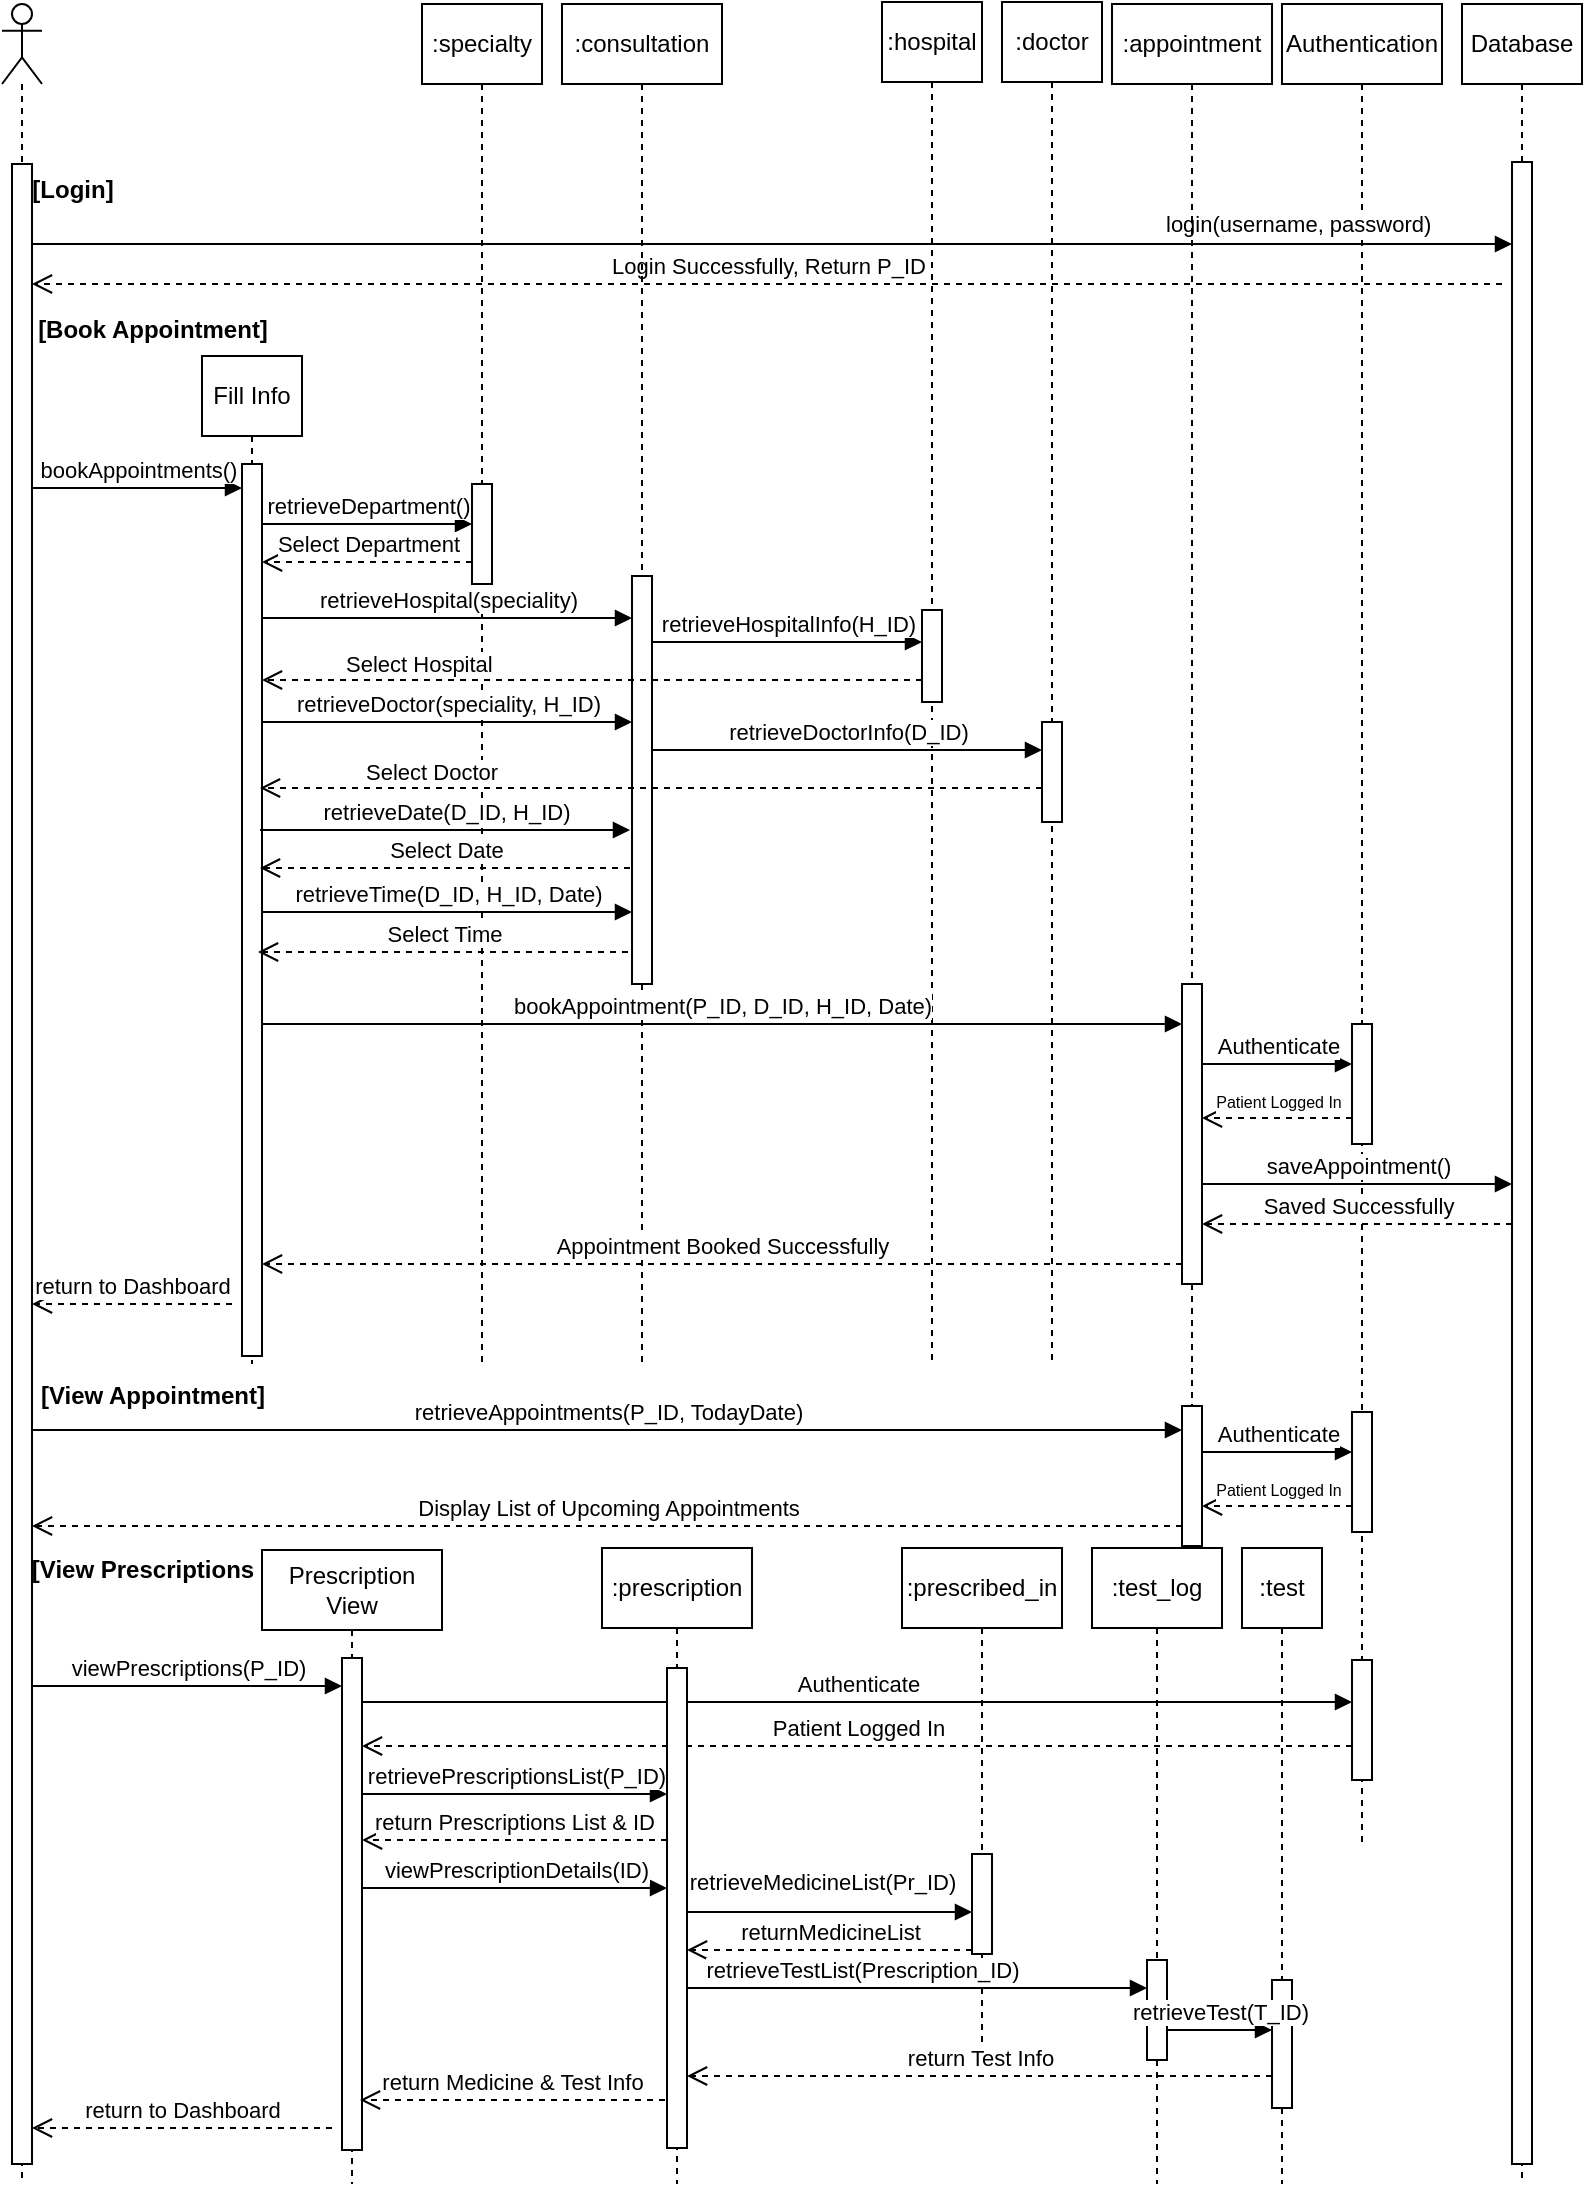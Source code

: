 <mxfile version="24.3.1" type="device">
  <diagram name="Page-1" id="2YBvvXClWsGukQMizWep">
    <mxGraphModel dx="1386" dy="797" grid="1" gridSize="10" guides="1" tooltips="1" connect="1" arrows="1" fold="1" page="1" pageScale="1" pageWidth="850" pageHeight="1100" math="0" shadow="0">
      <root>
        <mxCell id="0" />
        <mxCell id="1" parent="0" />
        <mxCell id="4TTl5-seLimv4Rh16rUn-130" value="Authenticate" style="html=1;verticalAlign=bottom;endArrow=block;curved=0;rounded=0;" parent="1" edge="1">
          <mxGeometry width="80" relative="1" as="geometry">
            <mxPoint x="230" y="859" as="sourcePoint" />
            <mxPoint x="725" y="859" as="targetPoint" />
          </mxGeometry>
        </mxCell>
        <mxCell id="4TTl5-seLimv4Rh16rUn-63" value="" style="shape=umlLifeline;perimeter=lifelinePerimeter;whiteSpace=wrap;html=1;container=1;dropTarget=0;collapsible=0;recursiveResize=0;outlineConnect=0;portConstraint=eastwest;newEdgeStyle={&quot;curved&quot;:0,&quot;rounded&quot;:0};participant=umlActor;" parent="1" vertex="1">
          <mxGeometry x="50" y="10" width="20" height="1090" as="geometry" />
        </mxCell>
        <mxCell id="4TTl5-seLimv4Rh16rUn-69" value="" style="html=1;points=[[0,0,0,0,5],[0,1,0,0,-5],[1,0,0,0,5],[1,1,0,0,-5]];perimeter=orthogonalPerimeter;outlineConnect=0;targetShapes=umlLifeline;portConstraint=eastwest;newEdgeStyle={&quot;curved&quot;:0,&quot;rounded&quot;:0};" parent="4TTl5-seLimv4Rh16rUn-63" vertex="1">
          <mxGeometry x="5" y="80" width="10" height="1000" as="geometry" />
        </mxCell>
        <mxCell id="4TTl5-seLimv4Rh16rUn-64" value="Database" style="shape=umlLifeline;perimeter=lifelinePerimeter;whiteSpace=wrap;html=1;container=1;dropTarget=0;collapsible=0;recursiveResize=0;outlineConnect=0;portConstraint=eastwest;newEdgeStyle={&quot;curved&quot;:0,&quot;rounded&quot;:0};" parent="1" vertex="1">
          <mxGeometry x="780" y="10" width="60" height="1090" as="geometry" />
        </mxCell>
        <mxCell id="4TTl5-seLimv4Rh16rUn-70" value="" style="html=1;points=[[0,0,0,0,5],[0,1,0,0,-5],[1,0,0,0,5],[1,1,0,0,-5]];perimeter=orthogonalPerimeter;outlineConnect=0;targetShapes=umlLifeline;portConstraint=eastwest;newEdgeStyle={&quot;curved&quot;:0,&quot;rounded&quot;:0};" parent="4TTl5-seLimv4Rh16rUn-64" vertex="1">
          <mxGeometry x="25" y="79" width="10" height="1001" as="geometry" />
        </mxCell>
        <mxCell id="4TTl5-seLimv4Rh16rUn-65" value="[Login]" style="text;align=center;fontStyle=1;verticalAlign=middle;spacingLeft=3;spacingRight=3;strokeColor=none;rotatable=0;points=[[0,0.5],[1,0.5]];portConstraint=eastwest;html=1;" parent="1" vertex="1">
          <mxGeometry x="60" y="90" width="50" height="26" as="geometry" />
        </mxCell>
        <mxCell id="4TTl5-seLimv4Rh16rUn-67" value="Authentication" style="shape=umlLifeline;perimeter=lifelinePerimeter;whiteSpace=wrap;html=1;container=1;dropTarget=0;collapsible=0;recursiveResize=0;outlineConnect=0;portConstraint=eastwest;newEdgeStyle={&quot;curved&quot;:0,&quot;rounded&quot;:0};" parent="1" vertex="1">
          <mxGeometry x="690" y="10" width="80" height="920" as="geometry" />
        </mxCell>
        <mxCell id="4TTl5-seLimv4Rh16rUn-102" value="" style="html=1;points=[[0,0,0,0,5],[0,1,0,0,-5],[1,0,0,0,5],[1,1,0,0,-5]];perimeter=orthogonalPerimeter;outlineConnect=0;targetShapes=umlLifeline;portConstraint=eastwest;newEdgeStyle={&quot;curved&quot;:0,&quot;rounded&quot;:0};" parent="4TTl5-seLimv4Rh16rUn-67" vertex="1">
          <mxGeometry x="35" y="510" width="10" height="60" as="geometry" />
        </mxCell>
        <mxCell id="4TTl5-seLimv4Rh16rUn-112" value="" style="html=1;points=[[0,0,0,0,5],[0,1,0,0,-5],[1,0,0,0,5],[1,1,0,0,-5]];perimeter=orthogonalPerimeter;outlineConnect=0;targetShapes=umlLifeline;portConstraint=eastwest;newEdgeStyle={&quot;curved&quot;:0,&quot;rounded&quot;:0};" parent="4TTl5-seLimv4Rh16rUn-67" vertex="1">
          <mxGeometry x="35" y="704" width="10" height="60" as="geometry" />
        </mxCell>
        <mxCell id="4TTl5-seLimv4Rh16rUn-113" value="Authenticate" style="html=1;verticalAlign=bottom;endArrow=block;curved=0;rounded=0;" parent="4TTl5-seLimv4Rh16rUn-67" target="4TTl5-seLimv4Rh16rUn-112" edge="1">
          <mxGeometry width="80" relative="1" as="geometry">
            <mxPoint x="-40" y="724" as="sourcePoint" />
            <mxPoint x="20" y="724" as="targetPoint" />
          </mxGeometry>
        </mxCell>
        <mxCell id="4TTl5-seLimv4Rh16rUn-114" value="Patient Logged In" style="html=1;verticalAlign=bottom;endArrow=open;dashed=1;endSize=8;curved=0;rounded=0;fontSize=8;" parent="4TTl5-seLimv4Rh16rUn-67" edge="1">
          <mxGeometry relative="1" as="geometry">
            <mxPoint x="35" y="751" as="sourcePoint" />
            <mxPoint x="-40" y="751" as="targetPoint" />
          </mxGeometry>
        </mxCell>
        <mxCell id="4TTl5-seLimv4Rh16rUn-129" value="" style="html=1;points=[[0,0,0,0,5],[0,1,0,0,-5],[1,0,0,0,5],[1,1,0,0,-5]];perimeter=orthogonalPerimeter;outlineConnect=0;targetShapes=umlLifeline;portConstraint=eastwest;newEdgeStyle={&quot;curved&quot;:0,&quot;rounded&quot;:0};" parent="4TTl5-seLimv4Rh16rUn-67" vertex="1">
          <mxGeometry x="35" y="828" width="10" height="60" as="geometry" />
        </mxCell>
        <mxCell id="4TTl5-seLimv4Rh16rUn-131" value="Patient Logged In" style="html=1;verticalAlign=bottom;endArrow=open;dashed=1;endSize=8;curved=0;rounded=0;fontSize=11;" parent="4TTl5-seLimv4Rh16rUn-67" edge="1">
          <mxGeometry relative="1" as="geometry">
            <mxPoint x="35" y="871" as="sourcePoint" />
            <mxPoint x="-460" y="871" as="targetPoint" />
          </mxGeometry>
        </mxCell>
        <mxCell id="4TTl5-seLimv4Rh16rUn-68" value="login(username, password)" style="html=1;verticalAlign=middle;endArrow=block;curved=0;rounded=0;labelPosition=right;verticalLabelPosition=middle;align=left;" parent="1" source="4TTl5-seLimv4Rh16rUn-69" edge="1">
          <mxGeometry x="0.527" y="10" width="80" relative="1" as="geometry">
            <mxPoint x="190" y="130" as="sourcePoint" />
            <mxPoint x="805" y="130" as="targetPoint" />
            <mxPoint as="offset" />
          </mxGeometry>
        </mxCell>
        <mxCell id="4TTl5-seLimv4Rh16rUn-71" value="Login Successfully, Return P_ID" style="html=1;verticalAlign=bottom;endArrow=open;dashed=1;endSize=8;curved=0;rounded=0;" parent="1" target="4TTl5-seLimv4Rh16rUn-69" edge="1">
          <mxGeometry relative="1" as="geometry">
            <mxPoint x="800" y="150" as="sourcePoint" />
            <mxPoint x="90" y="150" as="targetPoint" />
          </mxGeometry>
        </mxCell>
        <mxCell id="4TTl5-seLimv4Rh16rUn-72" value="[Book Appointment]" style="text;align=center;fontStyle=1;verticalAlign=middle;spacingLeft=3;spacingRight=3;strokeColor=none;rotatable=0;points=[[0,0.5],[1,0.5]];portConstraint=eastwest;html=1;" parent="1" vertex="1">
          <mxGeometry x="70" y="160" width="110" height="26" as="geometry" />
        </mxCell>
        <mxCell id="4TTl5-seLimv4Rh16rUn-73" value="Fill Info" style="shape=umlLifeline;perimeter=lifelinePerimeter;whiteSpace=wrap;html=1;container=1;dropTarget=0;collapsible=0;recursiveResize=0;outlineConnect=0;portConstraint=eastwest;newEdgeStyle={&quot;curved&quot;:0,&quot;rounded&quot;:0};" parent="1" vertex="1">
          <mxGeometry x="150" y="186" width="50" height="504" as="geometry" />
        </mxCell>
        <mxCell id="4TTl5-seLimv4Rh16rUn-74" value="" style="html=1;points=[[0,0,0,0,5],[0,1,0,0,-5],[1,0,0,0,5],[1,1,0,0,-5]];perimeter=orthogonalPerimeter;outlineConnect=0;targetShapes=umlLifeline;portConstraint=eastwest;newEdgeStyle={&quot;curved&quot;:0,&quot;rounded&quot;:0};" parent="4TTl5-seLimv4Rh16rUn-73" vertex="1">
          <mxGeometry x="20" y="54" width="10" height="446" as="geometry" />
        </mxCell>
        <mxCell id="4TTl5-seLimv4Rh16rUn-76" value="bookAppointments()" style="html=1;verticalAlign=bottom;endArrow=block;curved=0;rounded=0;" parent="1" edge="1">
          <mxGeometry width="80" relative="1" as="geometry">
            <mxPoint x="65" y="252" as="sourcePoint" />
            <mxPoint x="170" y="252" as="targetPoint" />
          </mxGeometry>
        </mxCell>
        <mxCell id="4TTl5-seLimv4Rh16rUn-77" value=":specialty" style="shape=umlLifeline;perimeter=lifelinePerimeter;whiteSpace=wrap;html=1;container=1;dropTarget=0;collapsible=0;recursiveResize=0;outlineConnect=0;portConstraint=eastwest;newEdgeStyle={&quot;curved&quot;:0,&quot;rounded&quot;:0};" parent="1" vertex="1">
          <mxGeometry x="260" y="10" width="60" height="680" as="geometry" />
        </mxCell>
        <mxCell id="4TTl5-seLimv4Rh16rUn-79" value="" style="html=1;points=[[0,0,0,0,5],[0,1,0,0,-5],[1,0,0,0,5],[1,1,0,0,-5]];perimeter=orthogonalPerimeter;outlineConnect=0;targetShapes=umlLifeline;portConstraint=eastwest;newEdgeStyle={&quot;curved&quot;:0,&quot;rounded&quot;:0};" parent="4TTl5-seLimv4Rh16rUn-77" vertex="1">
          <mxGeometry x="25" y="240" width="10" height="50" as="geometry" />
        </mxCell>
        <mxCell id="4TTl5-seLimv4Rh16rUn-78" value="retrieveDepartment()" style="html=1;verticalAlign=bottom;endArrow=block;curved=0;rounded=0;" parent="1" target="4TTl5-seLimv4Rh16rUn-79" edge="1">
          <mxGeometry width="80" relative="1" as="geometry">
            <mxPoint x="180" y="270" as="sourcePoint" />
            <mxPoint x="290" y="270" as="targetPoint" />
          </mxGeometry>
        </mxCell>
        <mxCell id="4TTl5-seLimv4Rh16rUn-80" value="Select Department" style="html=1;verticalAlign=bottom;endArrow=open;dashed=1;endSize=8;curved=0;rounded=0;" parent="1" edge="1">
          <mxGeometry relative="1" as="geometry">
            <mxPoint x="285" y="289" as="sourcePoint" />
            <mxPoint x="180" y="289" as="targetPoint" />
          </mxGeometry>
        </mxCell>
        <mxCell id="4TTl5-seLimv4Rh16rUn-81" value=":consultation" style="shape=umlLifeline;perimeter=lifelinePerimeter;whiteSpace=wrap;html=1;container=1;dropTarget=0;collapsible=0;recursiveResize=0;outlineConnect=0;portConstraint=eastwest;newEdgeStyle={&quot;curved&quot;:0,&quot;rounded&quot;:0};" parent="1" vertex="1">
          <mxGeometry x="330" y="10" width="80" height="680" as="geometry" />
        </mxCell>
        <mxCell id="4TTl5-seLimv4Rh16rUn-83" value="" style="html=1;points=[[0,0,0,0,5],[0,1,0,0,-5],[1,0,0,0,5],[1,1,0,0,-5]];perimeter=orthogonalPerimeter;outlineConnect=0;targetShapes=umlLifeline;portConstraint=eastwest;newEdgeStyle={&quot;curved&quot;:0,&quot;rounded&quot;:0};" parent="4TTl5-seLimv4Rh16rUn-81" vertex="1">
          <mxGeometry x="35" y="286" width="10" height="204" as="geometry" />
        </mxCell>
        <mxCell id="4TTl5-seLimv4Rh16rUn-82" value="retrieveHospital(speciality)" style="html=1;verticalAlign=bottom;endArrow=block;curved=0;rounded=0;" parent="1" edge="1">
          <mxGeometry width="80" relative="1" as="geometry">
            <mxPoint x="180" y="317" as="sourcePoint" />
            <mxPoint x="365" y="317" as="targetPoint" />
          </mxGeometry>
        </mxCell>
        <mxCell id="4TTl5-seLimv4Rh16rUn-84" value="Select Hospital" style="html=1;verticalAlign=middle;endArrow=open;dashed=1;endSize=8;curved=0;rounded=0;labelPosition=right;verticalLabelPosition=middle;align=left;" parent="1" edge="1">
          <mxGeometry x="0.758" y="-8" relative="1" as="geometry">
            <mxPoint x="510" y="348" as="sourcePoint" />
            <mxPoint x="180" y="348" as="targetPoint" />
            <mxPoint as="offset" />
          </mxGeometry>
        </mxCell>
        <mxCell id="4TTl5-seLimv4Rh16rUn-85" value="retrieveDoctor(speciality, H_ID)" style="html=1;verticalAlign=bottom;endArrow=block;curved=0;rounded=0;" parent="1" edge="1">
          <mxGeometry width="80" relative="1" as="geometry">
            <mxPoint x="180" y="369" as="sourcePoint" />
            <mxPoint x="365" y="369" as="targetPoint" />
          </mxGeometry>
        </mxCell>
        <mxCell id="4TTl5-seLimv4Rh16rUn-86" value="Select Doctor" style="html=1;verticalAlign=middle;endArrow=open;dashed=1;endSize=8;curved=0;rounded=0;labelPosition=right;verticalLabelPosition=middle;align=left;" parent="1" source="4TTl5-seLimv4Rh16rUn-94" edge="1">
          <mxGeometry x="0.739" y="-8" relative="1" as="geometry">
            <mxPoint x="364" y="402" as="sourcePoint" />
            <mxPoint x="179" y="402" as="targetPoint" />
            <mxPoint as="offset" />
          </mxGeometry>
        </mxCell>
        <mxCell id="4TTl5-seLimv4Rh16rUn-87" value="retrieveDate(D_ID, H_ID)" style="html=1;verticalAlign=bottom;endArrow=block;curved=0;rounded=0;" parent="1" edge="1">
          <mxGeometry width="80" relative="1" as="geometry">
            <mxPoint x="179" y="423" as="sourcePoint" />
            <mxPoint x="364" y="423" as="targetPoint" />
          </mxGeometry>
        </mxCell>
        <mxCell id="4TTl5-seLimv4Rh16rUn-88" value="Select Date" style="html=1;verticalAlign=bottom;endArrow=open;dashed=1;endSize=8;curved=0;rounded=0;" parent="1" edge="1">
          <mxGeometry relative="1" as="geometry">
            <mxPoint x="364" y="442" as="sourcePoint" />
            <mxPoint x="179" y="442" as="targetPoint" />
          </mxGeometry>
        </mxCell>
        <mxCell id="4TTl5-seLimv4Rh16rUn-89" value=":hospital" style="shape=umlLifeline;perimeter=lifelinePerimeter;whiteSpace=wrap;html=1;container=1;dropTarget=0;collapsible=0;recursiveResize=0;outlineConnect=0;portConstraint=eastwest;newEdgeStyle={&quot;curved&quot;:0,&quot;rounded&quot;:0};" parent="1" vertex="1">
          <mxGeometry x="490" y="9" width="50" height="681" as="geometry" />
        </mxCell>
        <mxCell id="4TTl5-seLimv4Rh16rUn-91" value="" style="html=1;points=[[0,0,0,0,5],[0,1,0,0,-5],[1,0,0,0,5],[1,1,0,0,-5]];perimeter=orthogonalPerimeter;outlineConnect=0;targetShapes=umlLifeline;portConstraint=eastwest;newEdgeStyle={&quot;curved&quot;:0,&quot;rounded&quot;:0};" parent="4TTl5-seLimv4Rh16rUn-89" vertex="1">
          <mxGeometry x="20" y="304" width="10" height="46" as="geometry" />
        </mxCell>
        <mxCell id="4TTl5-seLimv4Rh16rUn-90" value="retrieveHospitalInfo(H_ID)" style="html=1;verticalAlign=bottom;endArrow=block;curved=0;rounded=0;" parent="1" edge="1">
          <mxGeometry width="80" relative="1" as="geometry">
            <mxPoint x="375" y="329" as="sourcePoint" />
            <mxPoint x="510" y="329" as="targetPoint" />
          </mxGeometry>
        </mxCell>
        <mxCell id="4TTl5-seLimv4Rh16rUn-92" value=":doctor" style="shape=umlLifeline;perimeter=lifelinePerimeter;whiteSpace=wrap;html=1;container=1;dropTarget=0;collapsible=0;recursiveResize=0;outlineConnect=0;portConstraint=eastwest;newEdgeStyle={&quot;curved&quot;:0,&quot;rounded&quot;:0};" parent="1" vertex="1">
          <mxGeometry x="550" y="9" width="50" height="681" as="geometry" />
        </mxCell>
        <mxCell id="4TTl5-seLimv4Rh16rUn-94" value="" style="html=1;points=[[0,0,0,0,5],[0,1,0,0,-5],[1,0,0,0,5],[1,1,0,0,-5]];perimeter=orthogonalPerimeter;outlineConnect=0;targetShapes=umlLifeline;portConstraint=eastwest;newEdgeStyle={&quot;curved&quot;:0,&quot;rounded&quot;:0};" parent="4TTl5-seLimv4Rh16rUn-92" vertex="1">
          <mxGeometry x="20" y="360" width="10" height="50" as="geometry" />
        </mxCell>
        <mxCell id="4TTl5-seLimv4Rh16rUn-93" value="retrieveDoctorInfo(D_ID)" style="html=1;verticalAlign=bottom;endArrow=block;curved=0;rounded=0;" parent="1" target="4TTl5-seLimv4Rh16rUn-94" edge="1">
          <mxGeometry width="80" relative="1" as="geometry">
            <mxPoint x="375" y="383" as="sourcePoint" />
            <mxPoint x="510" y="383" as="targetPoint" />
          </mxGeometry>
        </mxCell>
        <mxCell id="4TTl5-seLimv4Rh16rUn-95" value="retrieveTime(D_ID, H_ID, Date)" style="html=1;verticalAlign=bottom;endArrow=block;curved=0;rounded=0;" parent="1" edge="1">
          <mxGeometry width="80" relative="1" as="geometry">
            <mxPoint x="180" y="464" as="sourcePoint" />
            <mxPoint x="365" y="464" as="targetPoint" />
          </mxGeometry>
        </mxCell>
        <mxCell id="4TTl5-seLimv4Rh16rUn-96" value="Select Time" style="html=1;verticalAlign=bottom;endArrow=open;dashed=1;endSize=8;curved=0;rounded=0;" parent="1" edge="1">
          <mxGeometry relative="1" as="geometry">
            <mxPoint x="363" y="484" as="sourcePoint" />
            <mxPoint x="178" y="484" as="targetPoint" />
          </mxGeometry>
        </mxCell>
        <mxCell id="4TTl5-seLimv4Rh16rUn-97" value=":appointment" style="shape=umlLifeline;perimeter=lifelinePerimeter;whiteSpace=wrap;html=1;container=1;dropTarget=0;collapsible=0;recursiveResize=0;outlineConnect=0;portConstraint=eastwest;newEdgeStyle={&quot;curved&quot;:0,&quot;rounded&quot;:0};" parent="1" vertex="1">
          <mxGeometry x="605" y="10" width="80" height="790" as="geometry" />
        </mxCell>
        <mxCell id="4TTl5-seLimv4Rh16rUn-98" value="" style="html=1;points=[[0,0,0,0,5],[0,1,0,0,-5],[1,0,0,0,5],[1,1,0,0,-5]];perimeter=orthogonalPerimeter;outlineConnect=0;targetShapes=umlLifeline;portConstraint=eastwest;newEdgeStyle={&quot;curved&quot;:0,&quot;rounded&quot;:0};" parent="4TTl5-seLimv4Rh16rUn-97" vertex="1">
          <mxGeometry x="35" y="490" width="10" height="150" as="geometry" />
        </mxCell>
        <mxCell id="4TTl5-seLimv4Rh16rUn-111" value="" style="html=1;points=[[0,0,0,0,5],[0,1,0,0,-5],[1,0,0,0,5],[1,1,0,0,-5]];perimeter=orthogonalPerimeter;outlineConnect=0;targetShapes=umlLifeline;portConstraint=eastwest;newEdgeStyle={&quot;curved&quot;:0,&quot;rounded&quot;:0};" parent="4TTl5-seLimv4Rh16rUn-97" vertex="1">
          <mxGeometry x="35" y="701" width="10" height="70" as="geometry" />
        </mxCell>
        <mxCell id="4TTl5-seLimv4Rh16rUn-99" value="bookAppointment(P_ID, D_ID, H_ID, Date)" style="html=1;verticalAlign=bottom;endArrow=block;curved=0;rounded=0;" parent="1" target="4TTl5-seLimv4Rh16rUn-98" edge="1">
          <mxGeometry width="80" relative="1" as="geometry">
            <mxPoint x="180" y="520" as="sourcePoint" />
            <mxPoint x="310" y="520" as="targetPoint" />
          </mxGeometry>
        </mxCell>
        <mxCell id="4TTl5-seLimv4Rh16rUn-101" value="Authenticate" style="html=1;verticalAlign=bottom;endArrow=block;curved=0;rounded=0;" parent="1" target="4TTl5-seLimv4Rh16rUn-102" edge="1">
          <mxGeometry width="80" relative="1" as="geometry">
            <mxPoint x="650" y="540" as="sourcePoint" />
            <mxPoint x="710" y="540" as="targetPoint" />
          </mxGeometry>
        </mxCell>
        <mxCell id="4TTl5-seLimv4Rh16rUn-103" value="Patient Logged In" style="html=1;verticalAlign=bottom;endArrow=open;dashed=1;endSize=8;curved=0;rounded=0;fontSize=8;" parent="1" edge="1">
          <mxGeometry relative="1" as="geometry">
            <mxPoint x="725" y="567" as="sourcePoint" />
            <mxPoint x="650" y="567" as="targetPoint" />
          </mxGeometry>
        </mxCell>
        <mxCell id="4TTl5-seLimv4Rh16rUn-104" value="saveAppointment()" style="html=1;verticalAlign=bottom;endArrow=block;curved=0;rounded=0;" parent="1" target="4TTl5-seLimv4Rh16rUn-70" edge="1">
          <mxGeometry width="80" relative="1" as="geometry">
            <mxPoint x="650" y="600" as="sourcePoint" />
            <mxPoint x="730" y="600" as="targetPoint" />
          </mxGeometry>
        </mxCell>
        <mxCell id="4TTl5-seLimv4Rh16rUn-105" value="Saved Successfully" style="html=1;verticalAlign=bottom;endArrow=open;dashed=1;endSize=8;curved=0;rounded=0;" parent="1" source="4TTl5-seLimv4Rh16rUn-70" edge="1">
          <mxGeometry relative="1" as="geometry">
            <mxPoint x="730" y="620" as="sourcePoint" />
            <mxPoint x="650" y="620" as="targetPoint" />
          </mxGeometry>
        </mxCell>
        <mxCell id="4TTl5-seLimv4Rh16rUn-107" value="Appointment Booked Successfully" style="html=1;verticalAlign=bottom;endArrow=open;dashed=1;endSize=8;curved=0;rounded=0;" parent="1" edge="1">
          <mxGeometry relative="1" as="geometry">
            <mxPoint x="640" y="640" as="sourcePoint" />
            <mxPoint x="180" y="640" as="targetPoint" />
          </mxGeometry>
        </mxCell>
        <mxCell id="4TTl5-seLimv4Rh16rUn-108" value="return to Dashboard" style="html=1;verticalAlign=bottom;endArrow=open;dashed=1;endSize=8;curved=0;rounded=0;" parent="1" target="4TTl5-seLimv4Rh16rUn-69" edge="1">
          <mxGeometry relative="1" as="geometry">
            <mxPoint x="165" y="660" as="sourcePoint" />
            <mxPoint x="85" y="660" as="targetPoint" />
          </mxGeometry>
        </mxCell>
        <mxCell id="4TTl5-seLimv4Rh16rUn-109" value="[View Appointment]" style="text;align=center;fontStyle=1;verticalAlign=middle;spacingLeft=3;spacingRight=3;strokeColor=none;rotatable=0;points=[[0,0.5],[1,0.5]];portConstraint=eastwest;html=1;" parent="1" vertex="1">
          <mxGeometry x="70" y="693" width="110" height="26" as="geometry" />
        </mxCell>
        <mxCell id="4TTl5-seLimv4Rh16rUn-110" value="retrieveAppointments(P_ID, TodayDate)" style="html=1;verticalAlign=bottom;endArrow=block;curved=0;rounded=0;" parent="1" edge="1">
          <mxGeometry width="80" relative="1" as="geometry">
            <mxPoint x="65" y="723" as="sourcePoint" />
            <mxPoint x="640" y="723" as="targetPoint" />
          </mxGeometry>
        </mxCell>
        <mxCell id="4TTl5-seLimv4Rh16rUn-115" value="Display List of Upcoming Appointments" style="html=1;verticalAlign=bottom;endArrow=open;dashed=1;endSize=8;curved=0;rounded=0;" parent="1" edge="1">
          <mxGeometry relative="1" as="geometry">
            <mxPoint x="640" y="771" as="sourcePoint" />
            <mxPoint x="65" y="771" as="targetPoint" />
          </mxGeometry>
        </mxCell>
        <mxCell id="4TTl5-seLimv4Rh16rUn-116" value="[View Prescriptions" style="text;align=center;fontStyle=1;verticalAlign=middle;spacingLeft=3;spacingRight=3;strokeColor=none;rotatable=0;points=[[0,0.5],[1,0.5]];portConstraint=eastwest;html=1;" parent="1" vertex="1">
          <mxGeometry x="70" y="780" width="100" height="26" as="geometry" />
        </mxCell>
        <mxCell id="4TTl5-seLimv4Rh16rUn-117" value=":prescription" style="shape=umlLifeline;perimeter=lifelinePerimeter;whiteSpace=wrap;html=1;container=1;dropTarget=0;collapsible=0;recursiveResize=0;outlineConnect=0;portConstraint=eastwest;newEdgeStyle={&quot;curved&quot;:0,&quot;rounded&quot;:0};" parent="1" vertex="1">
          <mxGeometry x="350" y="782" width="75" height="318" as="geometry" />
        </mxCell>
        <mxCell id="4TTl5-seLimv4Rh16rUn-122" value="" style="html=1;points=[[0,0,0,0,5],[0,1,0,0,-5],[1,0,0,0,5],[1,1,0,0,-5]];perimeter=orthogonalPerimeter;outlineConnect=0;targetShapes=umlLifeline;portConstraint=eastwest;newEdgeStyle={&quot;curved&quot;:0,&quot;rounded&quot;:0};" parent="4TTl5-seLimv4Rh16rUn-117" vertex="1">
          <mxGeometry x="32.5" y="60" width="10" height="240" as="geometry" />
        </mxCell>
        <mxCell id="4TTl5-seLimv4Rh16rUn-118" value="viewPrescriptions(P_ID)" style="html=1;verticalAlign=bottom;endArrow=block;curved=0;rounded=0;" parent="1" edge="1">
          <mxGeometry width="80" relative="1" as="geometry">
            <mxPoint x="65" y="851" as="sourcePoint" />
            <mxPoint x="220" y="851" as="targetPoint" />
          </mxGeometry>
        </mxCell>
        <mxCell id="4TTl5-seLimv4Rh16rUn-119" value="Prescription View" style="shape=umlLifeline;perimeter=lifelinePerimeter;whiteSpace=wrap;html=1;container=1;dropTarget=0;collapsible=0;recursiveResize=0;outlineConnect=0;portConstraint=eastwest;newEdgeStyle={&quot;curved&quot;:0,&quot;rounded&quot;:0};" parent="1" vertex="1">
          <mxGeometry x="180" y="783" width="90" height="317" as="geometry" />
        </mxCell>
        <mxCell id="4TTl5-seLimv4Rh16rUn-120" value="" style="html=1;points=[[0,0,0,0,5],[0,1,0,0,-5],[1,0,0,0,5],[1,1,0,0,-5]];perimeter=orthogonalPerimeter;outlineConnect=0;targetShapes=umlLifeline;portConstraint=eastwest;newEdgeStyle={&quot;curved&quot;:0,&quot;rounded&quot;:0};" parent="4TTl5-seLimv4Rh16rUn-119" vertex="1">
          <mxGeometry x="40" y="54" width="10" height="246" as="geometry" />
        </mxCell>
        <mxCell id="4TTl5-seLimv4Rh16rUn-121" value="retrievePrescriptionsList(P_ID)" style="html=1;verticalAlign=bottom;endArrow=block;curved=0;rounded=0;" parent="1" edge="1">
          <mxGeometry width="80" relative="1" as="geometry">
            <mxPoint x="230" y="905" as="sourcePoint" />
            <mxPoint x="382.5" y="905" as="targetPoint" />
          </mxGeometry>
        </mxCell>
        <mxCell id="4TTl5-seLimv4Rh16rUn-123" value="return Prescriptions List &amp;amp; ID" style="html=1;verticalAlign=bottom;endArrow=open;dashed=1;endSize=8;curved=0;rounded=0;" parent="1" edge="1">
          <mxGeometry relative="1" as="geometry">
            <mxPoint x="382.5" y="928" as="sourcePoint" />
            <mxPoint x="230" y="928" as="targetPoint" />
          </mxGeometry>
        </mxCell>
        <mxCell id="4TTl5-seLimv4Rh16rUn-125" value="viewPrescriptionDetails(ID)" style="html=1;verticalAlign=bottom;endArrow=block;curved=0;rounded=0;" parent="1" edge="1">
          <mxGeometry width="80" relative="1" as="geometry">
            <mxPoint x="230" y="952" as="sourcePoint" />
            <mxPoint x="382.5" y="952" as="targetPoint" />
          </mxGeometry>
        </mxCell>
        <mxCell id="4TTl5-seLimv4Rh16rUn-126" value=":prescribed_in" style="shape=umlLifeline;perimeter=lifelinePerimeter;whiteSpace=wrap;html=1;container=1;dropTarget=0;collapsible=0;recursiveResize=0;outlineConnect=0;portConstraint=eastwest;newEdgeStyle={&quot;curved&quot;:0,&quot;rounded&quot;:0};" parent="1" vertex="1">
          <mxGeometry x="500" y="782" width="80" height="254" as="geometry" />
        </mxCell>
        <mxCell id="4TTl5-seLimv4Rh16rUn-128" value="" style="html=1;points=[[0,0,0,0,5],[0,1,0,0,-5],[1,0,0,0,5],[1,1,0,0,-5]];perimeter=orthogonalPerimeter;outlineConnect=0;targetShapes=umlLifeline;portConstraint=eastwest;newEdgeStyle={&quot;curved&quot;:0,&quot;rounded&quot;:0};" parent="4TTl5-seLimv4Rh16rUn-126" vertex="1">
          <mxGeometry x="35" y="153" width="10" height="50" as="geometry" />
        </mxCell>
        <mxCell id="4TTl5-seLimv4Rh16rUn-127" value="retrieveMedicineList(Pr_ID)" style="html=1;verticalAlign=bottom;endArrow=block;curved=0;rounded=0;labelPosition=center;verticalLabelPosition=top;align=center;" parent="1" edge="1">
          <mxGeometry x="-0.053" y="6" width="80" relative="1" as="geometry">
            <mxPoint x="392.5" y="964" as="sourcePoint" />
            <mxPoint x="535" y="964" as="targetPoint" />
            <mxPoint as="offset" />
          </mxGeometry>
        </mxCell>
        <mxCell id="4TTl5-seLimv4Rh16rUn-132" value="returnMedicineList" style="html=1;verticalAlign=bottom;endArrow=open;dashed=1;endSize=8;curved=0;rounded=0;" parent="1" edge="1">
          <mxGeometry relative="1" as="geometry">
            <mxPoint x="535" y="983" as="sourcePoint" />
            <mxPoint x="392.5" y="983" as="targetPoint" />
          </mxGeometry>
        </mxCell>
        <mxCell id="4TTl5-seLimv4Rh16rUn-133" value=":test_log" style="shape=umlLifeline;perimeter=lifelinePerimeter;whiteSpace=wrap;html=1;container=1;dropTarget=0;collapsible=0;recursiveResize=0;outlineConnect=0;portConstraint=eastwest;newEdgeStyle={&quot;curved&quot;:0,&quot;rounded&quot;:0};" parent="1" vertex="1">
          <mxGeometry x="595" y="782" width="65" height="318" as="geometry" />
        </mxCell>
        <mxCell id="4TTl5-seLimv4Rh16rUn-135" value="" style="html=1;points=[[0,0,0,0,5],[0,1,0,0,-5],[1,0,0,0,5],[1,1,0,0,-5]];perimeter=orthogonalPerimeter;outlineConnect=0;targetShapes=umlLifeline;portConstraint=eastwest;newEdgeStyle={&quot;curved&quot;:0,&quot;rounded&quot;:0};" parent="4TTl5-seLimv4Rh16rUn-133" vertex="1">
          <mxGeometry x="27.5" y="206" width="10" height="50" as="geometry" />
        </mxCell>
        <mxCell id="4TTl5-seLimv4Rh16rUn-136" value="return Test Info" style="html=1;verticalAlign=bottom;endArrow=open;dashed=1;endSize=8;curved=0;rounded=0;" parent="1" edge="1">
          <mxGeometry relative="1" as="geometry">
            <mxPoint x="685" y="1046" as="sourcePoint" />
            <mxPoint x="392.5" y="1046" as="targetPoint" />
          </mxGeometry>
        </mxCell>
        <mxCell id="4TTl5-seLimv4Rh16rUn-137" value=":test" style="shape=umlLifeline;perimeter=lifelinePerimeter;whiteSpace=wrap;html=1;container=1;dropTarget=0;collapsible=0;recursiveResize=0;outlineConnect=0;portConstraint=eastwest;newEdgeStyle={&quot;curved&quot;:0,&quot;rounded&quot;:0};" parent="1" vertex="1">
          <mxGeometry x="670" y="782" width="40" height="318" as="geometry" />
        </mxCell>
        <mxCell id="4TTl5-seLimv4Rh16rUn-139" value="" style="html=1;points=[[0,0,0,0,5],[0,1,0,0,-5],[1,0,0,0,5],[1,1,0,0,-5]];perimeter=orthogonalPerimeter;outlineConnect=0;targetShapes=umlLifeline;portConstraint=eastwest;newEdgeStyle={&quot;curved&quot;:0,&quot;rounded&quot;:0};" parent="4TTl5-seLimv4Rh16rUn-137" vertex="1">
          <mxGeometry x="15" y="216" width="10" height="64" as="geometry" />
        </mxCell>
        <mxCell id="4TTl5-seLimv4Rh16rUn-138" value="retrieveTest(T_ID)" style="html=1;verticalAlign=bottom;endArrow=block;curved=0;rounded=0;" parent="1" edge="1">
          <mxGeometry width="80" relative="1" as="geometry">
            <mxPoint x="632.5" y="1023" as="sourcePoint" />
            <mxPoint x="685" y="1023" as="targetPoint" />
          </mxGeometry>
        </mxCell>
        <mxCell id="4TTl5-seLimv4Rh16rUn-134" value="retrieveTestList(Prescription_ID)" style="html=1;verticalAlign=bottom;endArrow=block;curved=0;rounded=0;labelPosition=center;verticalLabelPosition=top;align=center;" parent="1" edge="1">
          <mxGeometry x="-0.242" width="80" relative="1" as="geometry">
            <mxPoint x="393" y="1002" as="sourcePoint" />
            <mxPoint x="622.5" y="1002" as="targetPoint" />
            <mxPoint as="offset" />
          </mxGeometry>
        </mxCell>
        <mxCell id="4TTl5-seLimv4Rh16rUn-140" value="return Medicine &amp;amp; Test Info" style="html=1;verticalAlign=bottom;endArrow=open;dashed=1;endSize=8;curved=0;rounded=0;" parent="1" edge="1">
          <mxGeometry relative="1" as="geometry">
            <mxPoint x="381.5" y="1058" as="sourcePoint" />
            <mxPoint x="229" y="1058" as="targetPoint" />
          </mxGeometry>
        </mxCell>
        <mxCell id="4TTl5-seLimv4Rh16rUn-141" value="return to Dashboard" style="html=1;verticalAlign=bottom;endArrow=open;dashed=1;endSize=8;curved=0;rounded=0;" parent="1" edge="1">
          <mxGeometry relative="1" as="geometry">
            <mxPoint x="215" y="1072" as="sourcePoint" />
            <mxPoint x="65" y="1072" as="targetPoint" />
          </mxGeometry>
        </mxCell>
      </root>
    </mxGraphModel>
  </diagram>
</mxfile>
